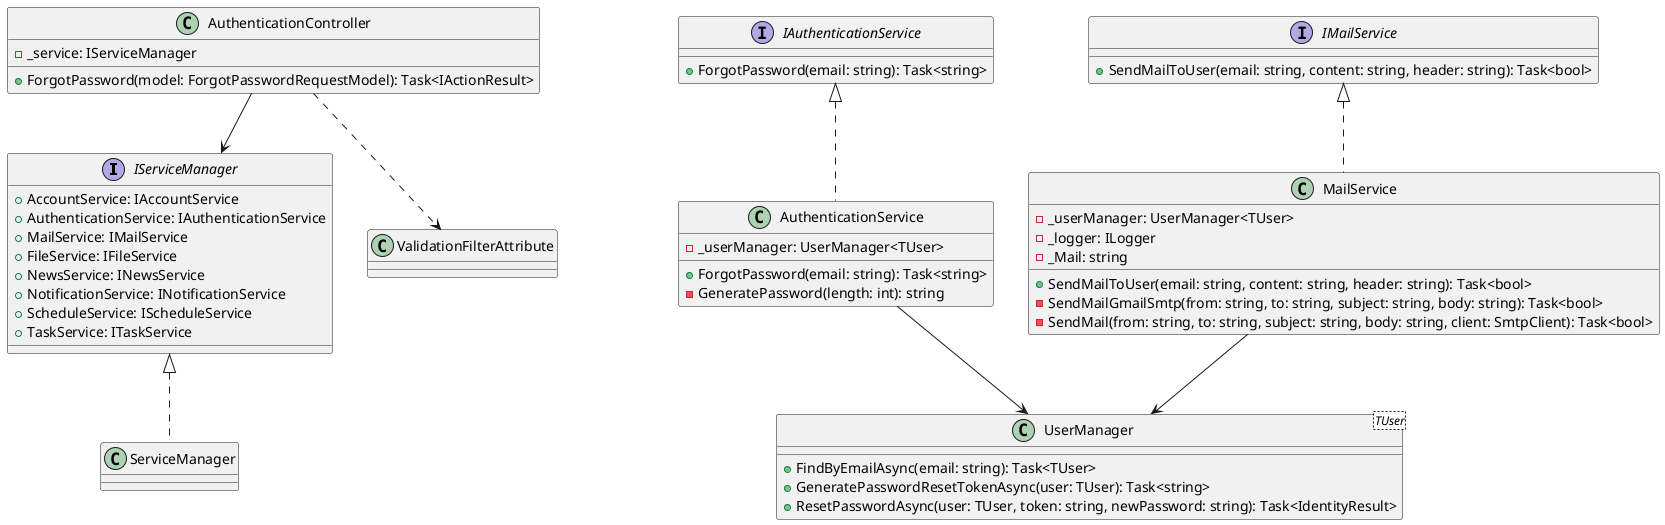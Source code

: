 @startuml Class Diagram

interface IServiceManager {
    +AccountService: IAccountService
    +AuthenticationService: IAuthenticationService
    +MailService: IMailService
    +FileService: IFileService
    +NewsService: INewsService
    +NotificationService: INotificationService
    +ScheduleService: IScheduleService
    +TaskService: ITaskService
}

interface IAuthenticationService {
    +ForgotPassword(email: string): Task<string>
}

class AuthenticationService {
    -_userManager: UserManager<TUser>
    +ForgotPassword(email: string): Task<string>
    -GeneratePassword(length: int): string
}

interface IMailService {
    +SendMailToUser(email: string, content: string, header: string): Task<bool>
}

class MailService {
    -_userManager: UserManager<TUser>
    -_logger: ILogger
    -_Mail: string
    +SendMailToUser(email: string, content: string, header: string): Task<bool>
    -SendMailGmailSmtp(from: string, to: string, subject: string, body: string): Task<bool>
    -SendMail(from: string, to: string, subject: string, body: string, client: SmtpClient): Task<bool>
}

class UserManager<TUser> {
    +FindByEmailAsync(email: string): Task<TUser>
    +GeneratePasswordResetTokenAsync(user: TUser): Task<string>
    +ResetPasswordAsync(user: TUser, token: string, newPassword: string): Task<IdentityResult>
}

class AuthenticationController {
    -_service: IServiceManager
    +ForgotPassword(model: ForgotPasswordRequestModel): Task<IActionResult>
}

class ValidationFilterAttribute {
}

IServiceManager <|.. ServiceManager
IAuthenticationService <|.. AuthenticationService
IMailService <|.. MailService

AuthenticationController --> IServiceManager
AuthenticationController ..> ValidationFilterAttribute

AuthenticationService --> UserManager
MailService --> UserManager

@enduml